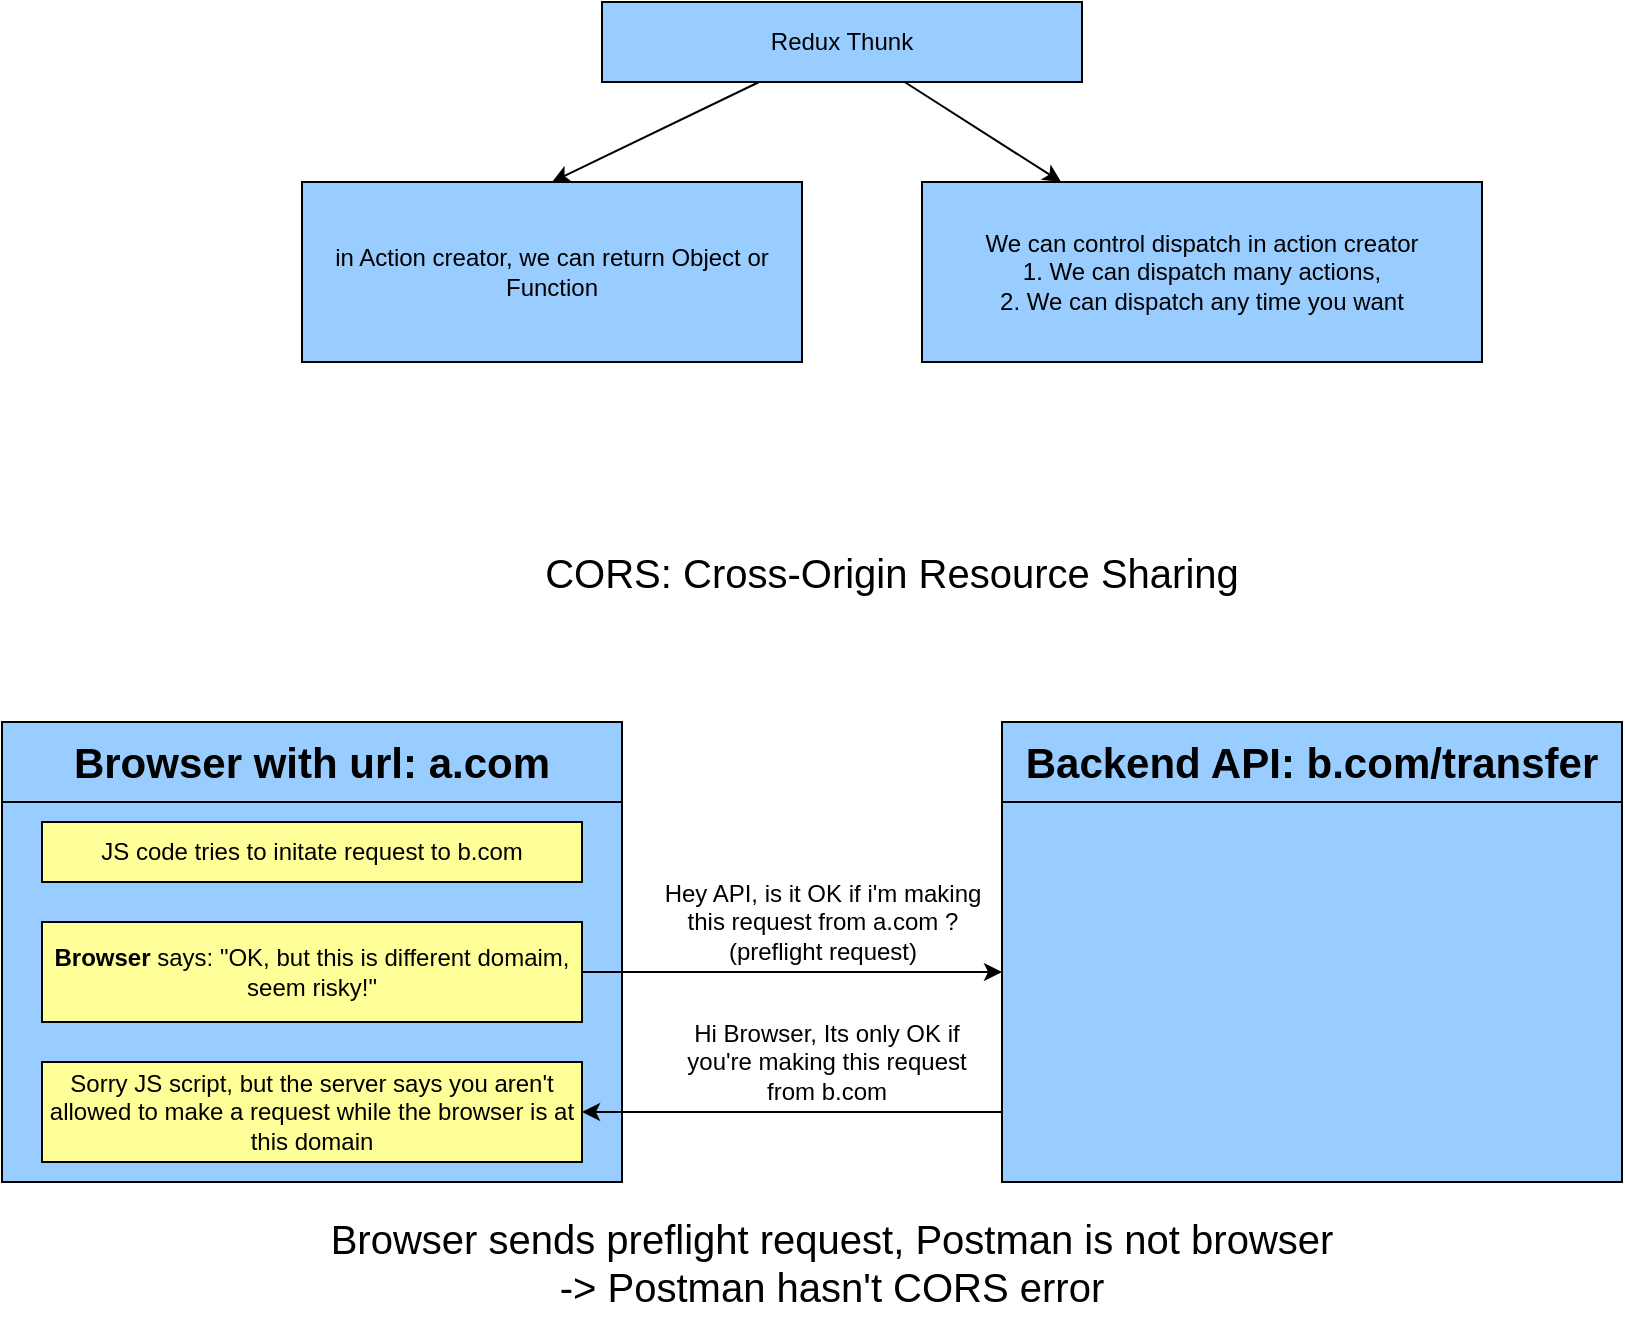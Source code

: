 <mxfile>
    <diagram id="NXxnHhTCAseJgMrDTPfX" name="Page-1">
        <mxGraphModel dx="1190" dy="961" grid="1" gridSize="10" guides="1" tooltips="1" connect="1" arrows="1" fold="1" page="1" pageScale="1" pageWidth="850" pageHeight="1100" math="0" shadow="0">
            <root>
                <mxCell id="0"/>
                <mxCell id="1" parent="0"/>
                <mxCell id="4" value="" style="edgeStyle=none;html=1;" parent="1" source="2" target="3" edge="1">
                    <mxGeometry relative="1" as="geometry"/>
                </mxCell>
                <mxCell id="6" style="edgeStyle=none;html=1;entryX=0.5;entryY=0;entryDx=0;entryDy=0;" edge="1" parent="1" source="2" target="5">
                    <mxGeometry relative="1" as="geometry"/>
                </mxCell>
                <mxCell id="2" value="&lt;font color=&quot;#000000&quot;&gt;Redux Thunk&lt;/font&gt;" style="rounded=0;whiteSpace=wrap;html=1;fontFamily=Helvetica;fontSize=12;fontColor=#FFFFFF;fillColor=#99CCFF;" parent="1" vertex="1">
                    <mxGeometry x="320" y="100" width="240" height="40" as="geometry"/>
                </mxCell>
                <mxCell id="3" value="&lt;font color=&quot;#000000&quot;&gt;We can control dispatch in action creator&lt;br&gt;1. We can dispatch many actions,&lt;br&gt;2. We can dispatch any time you want&lt;br&gt;&lt;/font&gt;" style="rounded=0;whiteSpace=wrap;html=1;fontFamily=Helvetica;fontSize=12;fontColor=#FFFFFF;fillColor=#99CCFF;" parent="1" vertex="1">
                    <mxGeometry x="480" y="190" width="280" height="90" as="geometry"/>
                </mxCell>
                <mxCell id="5" value="&lt;font color=&quot;#000000&quot;&gt;in Action creator, we can return Object or Function&lt;/font&gt;" style="rounded=0;whiteSpace=wrap;html=1;fontFamily=Helvetica;fontSize=12;fontColor=#FFFFFF;fillColor=#99CCFF;" vertex="1" parent="1">
                    <mxGeometry x="170" y="190" width="250" height="90" as="geometry"/>
                </mxCell>
                <mxCell id="7" value="CORS: Cross-Origin Resource Sharing" style="text;html=1;strokeColor=none;fillColor=none;align=center;verticalAlign=middle;whiteSpace=wrap;rounded=0;fontSize=20;" vertex="1" parent="1">
                    <mxGeometry x="140" y="370" width="650" height="30" as="geometry"/>
                </mxCell>
                <mxCell id="8" value="&lt;font color=&quot;#000000&quot;&gt;Browser with url: a.com&lt;/font&gt;" style="swimlane;whiteSpace=wrap;html=1;fontSize=21;container=0;fillColor=#99CCFF;gradientColor=none;swimlaneFillColor=#99CCFF;startSize=40;" vertex="1" parent="1">
                    <mxGeometry x="20" y="460" width="310" height="230" as="geometry"/>
                </mxCell>
                <mxCell id="10" value="&lt;font color=&quot;#000000&quot;&gt;JS code tries to initate request to b.com&lt;/font&gt;" style="rounded=0;whiteSpace=wrap;html=1;fontFamily=Helvetica;fontSize=12;fontColor=#FFFFFF;fillColor=#FFFF99;" vertex="1" parent="8">
                    <mxGeometry x="20" y="50" width="270" height="30" as="geometry"/>
                </mxCell>
                <mxCell id="11" value="&lt;font color=&quot;#000000&quot;&gt;&lt;b&gt;Browser&lt;/b&gt; says: &quot;OK, but this is different domaim, seem risky!&quot;&lt;/font&gt;" style="rounded=0;whiteSpace=wrap;html=1;fontFamily=Helvetica;fontSize=12;fontColor=#FFFFFF;fillColor=#FFFF99;" vertex="1" parent="8">
                    <mxGeometry x="20" y="100" width="270" height="50" as="geometry"/>
                </mxCell>
                <mxCell id="17" value="&lt;font color=&quot;#000000&quot;&gt;Sorry JS script, but the server says you aren't allowed to make a request while the browser is at this domain&lt;/font&gt;" style="rounded=0;whiteSpace=wrap;html=1;fontFamily=Helvetica;fontSize=12;fontColor=#FFFFFF;fillColor=#FFFF99;" vertex="1" parent="8">
                    <mxGeometry x="20" y="170" width="270" height="50" as="geometry"/>
                </mxCell>
                <mxCell id="18" style="edgeStyle=none;html=1;entryX=1;entryY=0.5;entryDx=0;entryDy=0;fontSize=12;" edge="1" parent="1" target="17">
                    <mxGeometry relative="1" as="geometry">
                        <mxPoint x="520" y="655" as="sourcePoint"/>
                    </mxGeometry>
                </mxCell>
                <mxCell id="9" value="&lt;font color=&quot;#000000&quot;&gt;Backend API: b.com/transfer&lt;/font&gt;" style="swimlane;whiteSpace=wrap;html=1;fontSize=21;container=0;fillColor=#99CCFF;gradientColor=none;swimlaneFillColor=#99CCFF;startSize=40;" vertex="1" parent="1">
                    <mxGeometry x="520" y="460" width="310" height="230" as="geometry"/>
                </mxCell>
                <mxCell id="12" style="edgeStyle=none;html=1;fontSize=20;" edge="1" parent="1" source="11">
                    <mxGeometry relative="1" as="geometry">
                        <mxPoint x="520" y="585" as="targetPoint"/>
                    </mxGeometry>
                </mxCell>
                <mxCell id="13" value="Hey API, is it OK if i'm making this request from a.com ?&lt;br&gt;(preflight request)" style="text;html=1;strokeColor=none;fillColor=none;align=center;verticalAlign=middle;whiteSpace=wrap;rounded=0;fontSize=12;" vertex="1" parent="1">
                    <mxGeometry x="347.5" y="530" width="165" height="60" as="geometry"/>
                </mxCell>
                <mxCell id="19" value="Hi Browser, Its only OK if you're making this request from b.com" style="text;html=1;strokeColor=none;fillColor=none;align=center;verticalAlign=middle;whiteSpace=wrap;rounded=0;fontSize=12;" vertex="1" parent="1">
                    <mxGeometry x="350" y="600" width="165" height="60" as="geometry"/>
                </mxCell>
                <mxCell id="20" value="Browser sends preflight request, Postman is not browser &lt;br&gt;-&amp;gt; Postman hasn't CORS error" style="text;html=1;strokeColor=none;fillColor=none;align=center;verticalAlign=middle;whiteSpace=wrap;rounded=0;fontSize=20;" vertex="1" parent="1">
                    <mxGeometry x="40" y="700" width="790" height="60" as="geometry"/>
                </mxCell>
            </root>
        </mxGraphModel>
    </diagram>
</mxfile>